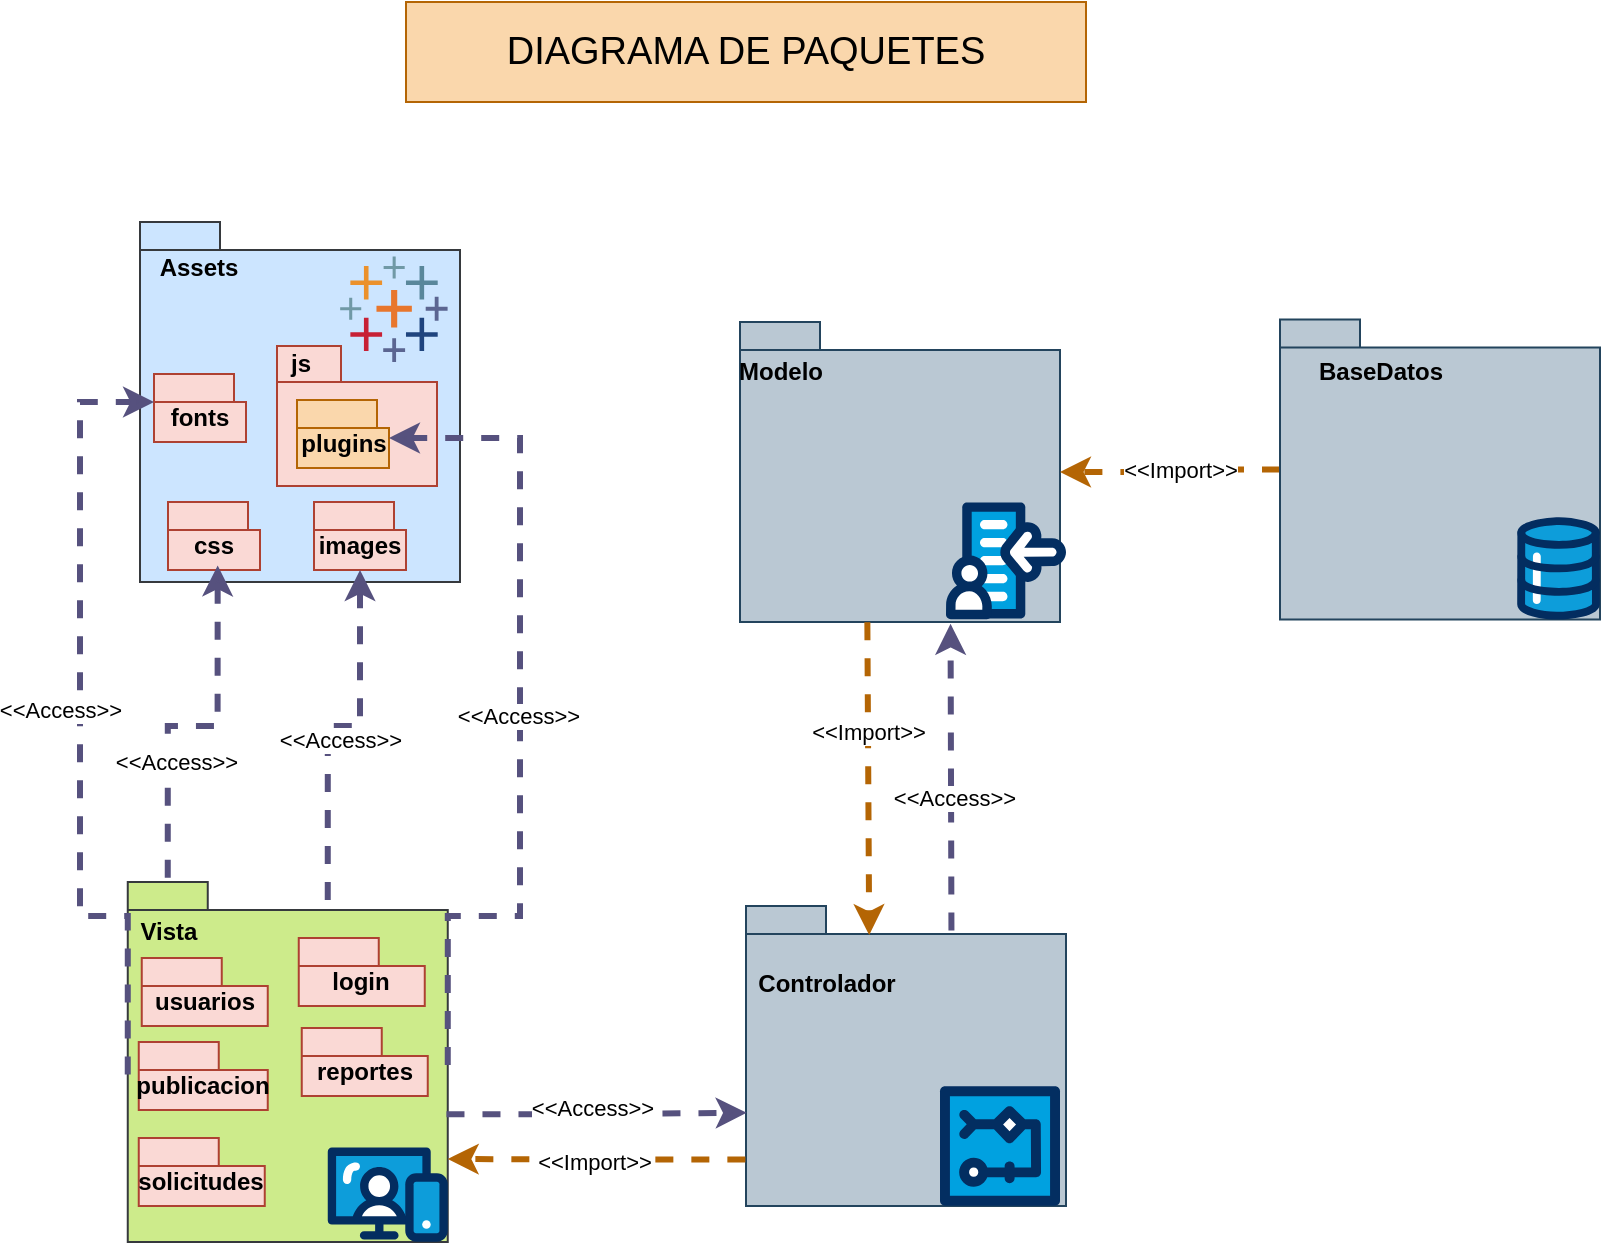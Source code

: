 <mxfile version="24.7.8">
  <diagram name="Página-1" id="YoawoLrymYXlQ8tQijC_">
    <mxGraphModel dx="1035" dy="621" grid="1" gridSize="10" guides="1" tooltips="1" connect="1" arrows="1" fold="1" page="1" pageScale="1" pageWidth="827" pageHeight="1169" math="0" shadow="0">
      <root>
        <mxCell id="0" />
        <mxCell id="1" parent="0" />
        <mxCell id="vnvBuy3ep0F3TSV65M_i-8" value="" style="shape=folder;fontStyle=1;spacingTop=10;tabWidth=40;tabHeight=14;tabPosition=left;html=1;whiteSpace=wrap;fillColor=#cce5ff;strokeColor=#36393d;" vertex="1" parent="1">
          <mxGeometry x="80" y="290" width="160" height="180" as="geometry" />
        </mxCell>
        <mxCell id="vnvBuy3ep0F3TSV65M_i-9" value="&lt;font&gt;Assets&lt;/font&gt;" style="text;align=center;fontStyle=1;verticalAlign=middle;spacingLeft=3;spacingRight=3;strokeColor=none;rotatable=0;points=[[0,0.5],[1,0.5]];portConstraint=eastwest;html=1;fontColor=#000000;" vertex="1" parent="1">
          <mxGeometry x="68.5" y="300" width="80" height="26" as="geometry" />
        </mxCell>
        <mxCell id="vnvBuy3ep0F3TSV65M_i-10" value="&lt;div&gt;&lt;font&gt;fonts&lt;/font&gt;&lt;/div&gt;" style="shape=folder;fontStyle=1;spacingTop=10;tabWidth=40;tabHeight=14;tabPosition=left;html=1;whiteSpace=wrap;fillColor=#fad9d5;strokeColor=#ae4132;fontColor=#000000;" vertex="1" parent="1">
          <mxGeometry x="87" y="366" width="46" height="34" as="geometry" />
        </mxCell>
        <mxCell id="vnvBuy3ep0F3TSV65M_i-11" value="" style="shape=folder;fontStyle=1;spacingTop=10;tabWidth=32;tabHeight=18;tabPosition=left;html=1;whiteSpace=wrap;fillColor=#fad9d5;strokeColor=#ae4132;" vertex="1" parent="1">
          <mxGeometry x="148.5" y="352" width="80" height="70" as="geometry" />
        </mxCell>
        <mxCell id="vnvBuy3ep0F3TSV65M_i-12" value="&lt;div&gt;&lt;font color=&quot;#000000&quot;&gt;css&lt;/font&gt;&lt;/div&gt;" style="shape=folder;fontStyle=1;spacingTop=10;tabWidth=40;tabHeight=14;tabPosition=left;html=1;whiteSpace=wrap;fillColor=#fad9d5;strokeColor=#ae4132;" vertex="1" parent="1">
          <mxGeometry x="94" y="430" width="46" height="34" as="geometry" />
        </mxCell>
        <mxCell id="vnvBuy3ep0F3TSV65M_i-13" value="&lt;div&gt;&lt;font color=&quot;#000000&quot;&gt;images&lt;/font&gt;&lt;/div&gt;" style="shape=folder;fontStyle=1;spacingTop=10;tabWidth=40;tabHeight=14;tabPosition=left;html=1;whiteSpace=wrap;fillColor=#fad9d5;strokeColor=#ae4132;" vertex="1" parent="1">
          <mxGeometry x="167" y="430" width="46" height="34" as="geometry" />
        </mxCell>
        <mxCell id="vnvBuy3ep0F3TSV65M_i-14" value="&lt;div&gt;&lt;font color=&quot;#000000&quot;&gt;plugins&lt;/font&gt;&lt;/div&gt;" style="shape=folder;fontStyle=1;spacingTop=10;tabWidth=40;tabHeight=14;tabPosition=left;html=1;whiteSpace=wrap;fillColor=#fad7ac;strokeColor=#b46504;" vertex="1" parent="1">
          <mxGeometry x="158.5" y="379" width="46" height="34" as="geometry" />
        </mxCell>
        <mxCell id="vnvBuy3ep0F3TSV65M_i-15" value="js" style="text;align=center;fontStyle=1;verticalAlign=middle;spacingLeft=3;spacingRight=3;strokeColor=none;rotatable=0;points=[[0,0.5],[1,0.5]];portConstraint=eastwest;html=1;fontColor=#000000;" vertex="1" parent="1">
          <mxGeometry x="120" y="356" width="80" height="10" as="geometry" />
        </mxCell>
        <mxCell id="vnvBuy3ep0F3TSV65M_i-16" value="" style="shape=folder;fontStyle=1;spacingTop=10;tabWidth=40;tabHeight=14;tabPosition=left;html=1;whiteSpace=wrap;fillColor=#bac8d3;strokeColor=#23445d;" vertex="1" parent="1">
          <mxGeometry x="380" y="340" width="160" height="150" as="geometry" />
        </mxCell>
        <mxCell id="vnvBuy3ep0F3TSV65M_i-17" value="Modelo" style="text;align=center;fontStyle=1;verticalAlign=middle;spacingLeft=3;spacingRight=3;strokeColor=none;rotatable=0;points=[[0,0.5],[1,0.5]];portConstraint=eastwest;html=1;fontColor=#000000;" vertex="1" parent="1">
          <mxGeometry x="360" y="352" width="80" height="26" as="geometry" />
        </mxCell>
        <mxCell id="vnvBuy3ep0F3TSV65M_i-18" value="" style="shape=folder;fontStyle=1;spacingTop=10;tabWidth=40;tabHeight=14;tabPosition=left;html=1;whiteSpace=wrap;fillColor=#cdeb8b;strokeColor=#36393d;" vertex="1" parent="1">
          <mxGeometry x="73.88" y="620" width="160" height="180" as="geometry" />
        </mxCell>
        <mxCell id="vnvBuy3ep0F3TSV65M_i-19" value="Vista" style="text;align=center;fontStyle=1;verticalAlign=middle;spacingLeft=3;spacingRight=3;strokeColor=none;rotatable=0;points=[[0,0.5],[1,0.5]];portConstraint=eastwest;html=1;fontColor=#000000;" vertex="1" parent="1">
          <mxGeometry x="53.88" y="632" width="80" height="26" as="geometry" />
        </mxCell>
        <mxCell id="vnvBuy3ep0F3TSV65M_i-20" value="" style="shape=folder;fontStyle=1;spacingTop=10;tabWidth=40;tabHeight=14;tabPosition=left;html=1;whiteSpace=wrap;fillColor=#bac8d3;strokeColor=#23445d;" vertex="1" parent="1">
          <mxGeometry x="383" y="632" width="160" height="150" as="geometry" />
        </mxCell>
        <mxCell id="vnvBuy3ep0F3TSV65M_i-21" value="Controlador" style="text;align=center;fontStyle=1;verticalAlign=middle;spacingLeft=3;spacingRight=3;strokeColor=none;rotatable=0;points=[[0,0.5],[1,0.5]];portConstraint=eastwest;html=1;fontColor=#000000;" vertex="1" parent="1">
          <mxGeometry x="383" y="658" width="80" height="26" as="geometry" />
        </mxCell>
        <mxCell id="vnvBuy3ep0F3TSV65M_i-22" value="&lt;font style=&quot;font-size: 19px;&quot; color=&quot;#000000&quot;&gt;DIAGRAMA DE PAQUETES&lt;/font&gt;" style="html=1;whiteSpace=wrap;fillColor=#fad7ac;strokeColor=#b46504;" vertex="1" parent="1">
          <mxGeometry x="213" y="180" width="340" height="50" as="geometry" />
        </mxCell>
        <mxCell id="vnvBuy3ep0F3TSV65M_i-23" value="&lt;div&gt;&lt;font&gt;usuarios&lt;/font&gt;&lt;/div&gt;" style="shape=folder;fontStyle=1;spacingTop=10;tabWidth=40;tabHeight=14;tabPosition=left;html=1;whiteSpace=wrap;fillColor=#fad9d5;strokeColor=#ae4132;fontColor=#000000;" vertex="1" parent="1">
          <mxGeometry x="80.88" y="658" width="63" height="34" as="geometry" />
        </mxCell>
        <mxCell id="vnvBuy3ep0F3TSV65M_i-24" value="&lt;div&gt;&lt;font&gt;login&lt;/font&gt;&lt;/div&gt;" style="shape=folder;fontStyle=1;spacingTop=10;tabWidth=40;tabHeight=14;tabPosition=left;html=1;whiteSpace=wrap;fillColor=#fad9d5;strokeColor=#ae4132;fontColor=#000000;" vertex="1" parent="1">
          <mxGeometry x="159.38" y="648" width="63" height="34" as="geometry" />
        </mxCell>
        <mxCell id="vnvBuy3ep0F3TSV65M_i-25" value="&lt;div&gt;&lt;font&gt;publicacion&lt;/font&gt;&lt;/div&gt;" style="shape=folder;fontStyle=1;spacingTop=10;tabWidth=40;tabHeight=14;tabPosition=left;html=1;whiteSpace=wrap;fillColor=#fad9d5;strokeColor=#ae4132;fontColor=#000000;" vertex="1" parent="1">
          <mxGeometry x="79.38" y="700" width="64.5" height="34" as="geometry" />
        </mxCell>
        <mxCell id="vnvBuy3ep0F3TSV65M_i-26" value="&lt;div&gt;&lt;font&gt;reportes&lt;/font&gt;&lt;/div&gt;" style="shape=folder;fontStyle=1;spacingTop=10;tabWidth=40;tabHeight=14;tabPosition=left;html=1;whiteSpace=wrap;fillColor=#fad9d5;strokeColor=#ae4132;fontColor=#000000;" vertex="1" parent="1">
          <mxGeometry x="160.88" y="693" width="63" height="34" as="geometry" />
        </mxCell>
        <mxCell id="vnvBuy3ep0F3TSV65M_i-27" value="&lt;div&gt;&lt;font&gt;solicitudes&lt;/font&gt;&lt;/div&gt;" style="shape=folder;fontStyle=1;spacingTop=10;tabWidth=40;tabHeight=14;tabPosition=left;html=1;whiteSpace=wrap;fillColor=#fad9d5;strokeColor=#ae4132;fontColor=#000000;" vertex="1" parent="1">
          <mxGeometry x="79.38" y="748" width="63" height="34" as="geometry" />
        </mxCell>
        <mxCell id="vnvBuy3ep0F3TSV65M_i-28" style="edgeStyle=orthogonalEdgeStyle;rounded=0;orthogonalLoop=1;jettySize=auto;html=1;entryX=0;entryY=0;entryDx=20;entryDy=0;entryPerimeter=0;dashed=1;exitX=0.54;exitY=0.933;exitDx=0;exitDy=0;exitPerimeter=0;strokeWidth=3;fillColor=#d0cee2;strokeColor=#56517e;startArrow=classic;startFill=1;endArrow=none;endFill=0;" edge="1" parent="1" source="vnvBuy3ep0F3TSV65M_i-12" target="vnvBuy3ep0F3TSV65M_i-18">
          <mxGeometry relative="1" as="geometry" />
        </mxCell>
        <mxCell id="vnvBuy3ep0F3TSV65M_i-29" value="&amp;lt;&amp;lt;Access&amp;gt;&amp;gt;" style="edgeLabel;html=1;align=center;verticalAlign=middle;resizable=0;points=[];" vertex="1" connectable="0" parent="vnvBuy3ep0F3TSV65M_i-28">
          <mxGeometry x="0.0" relative="1" as="geometry">
            <mxPoint x="-10" y="18" as="offset" />
          </mxGeometry>
        </mxCell>
        <mxCell id="vnvBuy3ep0F3TSV65M_i-30" style="edgeStyle=orthogonalEdgeStyle;shape=connector;rounded=0;orthogonalLoop=1;jettySize=auto;html=1;entryX=0;entryY=0;entryDx=100;entryDy=14;entryPerimeter=0;dashed=1;strokeColor=#56517e;align=center;verticalAlign=middle;fontFamily=Helvetica;fontSize=11;fontColor=default;labelBackgroundColor=default;endArrow=none;strokeWidth=3;fillColor=#d0cee2;startArrow=classic;startFill=1;endFill=0;" edge="1" parent="1" source="vnvBuy3ep0F3TSV65M_i-13" target="vnvBuy3ep0F3TSV65M_i-18">
          <mxGeometry relative="1" as="geometry" />
        </mxCell>
        <mxCell id="vnvBuy3ep0F3TSV65M_i-31" value="&amp;lt;&amp;lt;Access&amp;gt;&amp;gt;" style="edgeLabel;html=1;align=center;verticalAlign=middle;resizable=0;points=[];fontFamily=Helvetica;fontSize=11;fontColor=default;labelBackgroundColor=default;" vertex="1" connectable="0" parent="vnvBuy3ep0F3TSV65M_i-30">
          <mxGeometry x="-0.31" y="-2" relative="1" as="geometry">
            <mxPoint x="-8" y="21" as="offset" />
          </mxGeometry>
        </mxCell>
        <mxCell id="vnvBuy3ep0F3TSV65M_i-32" style="edgeStyle=orthogonalEdgeStyle;shape=connector;rounded=0;orthogonalLoop=1;jettySize=auto;html=1;entryX=0;entryY=0;entryDx=0;entryDy=97;entryPerimeter=0;dashed=1;strokeColor=#56517e;align=center;verticalAlign=middle;fontFamily=Helvetica;fontSize=11;fontColor=default;labelBackgroundColor=default;endArrow=none;exitX=0;exitY=0;exitDx=0;exitDy=14;exitPerimeter=0;strokeWidth=3;fillColor=#d0cee2;startArrow=classic;startFill=1;endFill=0;" edge="1" parent="1" source="vnvBuy3ep0F3TSV65M_i-10" target="vnvBuy3ep0F3TSV65M_i-18">
          <mxGeometry relative="1" as="geometry">
            <Array as="points">
              <mxPoint x="50" y="380" />
              <mxPoint x="50" y="637" />
            </Array>
          </mxGeometry>
        </mxCell>
        <mxCell id="vnvBuy3ep0F3TSV65M_i-33" value="&amp;lt;&amp;lt;Access&amp;gt;&amp;gt;" style="edgeLabel;html=1;align=center;verticalAlign=middle;resizable=0;points=[];fontFamily=Helvetica;fontSize=11;fontColor=default;labelBackgroundColor=default;" vertex="1" connectable="0" parent="vnvBuy3ep0F3TSV65M_i-32">
          <mxGeometry x="-0.083" relative="1" as="geometry">
            <mxPoint x="-10" y="8" as="offset" />
          </mxGeometry>
        </mxCell>
        <mxCell id="vnvBuy3ep0F3TSV65M_i-34" style="shape=connector;rounded=0;orthogonalLoop=1;jettySize=auto;html=1;entryX=0;entryY=0;entryDx=160;entryDy=97;entryPerimeter=0;dashed=1;strokeColor=#56517e;align=center;verticalAlign=middle;fontFamily=Helvetica;fontSize=11;fontColor=default;labelBackgroundColor=default;endArrow=none;exitX=0;exitY=0;exitDx=46;exitDy=19;exitPerimeter=0;strokeWidth=3;fillColor=#d0cee2;startArrow=classic;startFill=1;endFill=0;edgeStyle=orthogonalEdgeStyle;" edge="1" parent="1" source="vnvBuy3ep0F3TSV65M_i-14" target="vnvBuy3ep0F3TSV65M_i-18">
          <mxGeometry relative="1" as="geometry">
            <Array as="points">
              <mxPoint x="270" y="398" />
              <mxPoint x="270" y="637" />
            </Array>
          </mxGeometry>
        </mxCell>
        <mxCell id="vnvBuy3ep0F3TSV65M_i-35" value="&amp;lt;&amp;lt;Access&amp;gt;&amp;gt;" style="edgeLabel;html=1;align=center;verticalAlign=middle;resizable=0;points=[];fontFamily=Helvetica;fontSize=11;fontColor=default;labelBackgroundColor=default;" vertex="1" connectable="0" parent="vnvBuy3ep0F3TSV65M_i-34">
          <mxGeometry x="-0.029" y="-1" relative="1" as="geometry">
            <mxPoint as="offset" />
          </mxGeometry>
        </mxCell>
        <mxCell id="vnvBuy3ep0F3TSV65M_i-37" style="edgeStyle=orthogonalEdgeStyle;shape=connector;rounded=0;orthogonalLoop=1;jettySize=auto;html=1;entryX=0.002;entryY=0.689;entryDx=0;entryDy=0;entryPerimeter=0;dashed=1;strokeColor=#56517e;strokeWidth=3;align=center;verticalAlign=middle;fontFamily=Helvetica;fontSize=11;fontColor=default;labelBackgroundColor=default;startArrow=none;startFill=0;endArrow=classic;endFill=1;fillColor=#d0cee2;exitX=0.996;exitY=0.645;exitDx=0;exitDy=0;exitPerimeter=0;" edge="1" parent="1" source="vnvBuy3ep0F3TSV65M_i-18" target="vnvBuy3ep0F3TSV65M_i-20">
          <mxGeometry relative="1" as="geometry" />
        </mxCell>
        <mxCell id="vnvBuy3ep0F3TSV65M_i-38" value="&amp;lt;&amp;lt;Access&amp;gt;&amp;gt;" style="edgeLabel;html=1;align=center;verticalAlign=middle;resizable=0;points=[];fontFamily=Helvetica;fontSize=11;fontColor=default;labelBackgroundColor=default;" vertex="1" connectable="0" parent="vnvBuy3ep0F3TSV65M_i-37">
          <mxGeometry x="-0.211" y="-2" relative="1" as="geometry">
            <mxPoint x="13" y="-5" as="offset" />
          </mxGeometry>
        </mxCell>
        <mxCell id="vnvBuy3ep0F3TSV65M_i-39" style="edgeStyle=orthogonalEdgeStyle;shape=connector;rounded=0;orthogonalLoop=1;jettySize=auto;html=1;entryX=0;entryY=0;entryDx=160;entryDy=138.5;entryPerimeter=0;dashed=1;strokeColor=#b46504;strokeWidth=3;align=center;verticalAlign=middle;fontFamily=Helvetica;fontSize=11;fontColor=default;labelBackgroundColor=default;startArrow=none;startFill=0;endArrow=classic;endFill=1;fillColor=#fad7ac;exitX=-0.002;exitY=0.845;exitDx=0;exitDy=0;exitPerimeter=0;" edge="1" parent="1" source="vnvBuy3ep0F3TSV65M_i-20" target="vnvBuy3ep0F3TSV65M_i-18">
          <mxGeometry relative="1" as="geometry" />
        </mxCell>
        <mxCell id="vnvBuy3ep0F3TSV65M_i-40" value="&amp;lt;&amp;lt;Import&amp;gt;&amp;gt;" style="edgeLabel;html=1;align=center;verticalAlign=middle;resizable=0;points=[];fontFamily=Helvetica;fontSize=11;fontColor=default;labelBackgroundColor=default;" vertex="1" connectable="0" parent="vnvBuy3ep0F3TSV65M_i-39">
          <mxGeometry x="0.104" y="1" relative="1" as="geometry">
            <mxPoint x="6" as="offset" />
          </mxGeometry>
        </mxCell>
        <mxCell id="vnvBuy3ep0F3TSV65M_i-41" style="shape=connector;rounded=0;orthogonalLoop=1;jettySize=auto;html=1;entryX=0.385;entryY=0.097;entryDx=0;entryDy=0;entryPerimeter=0;dashed=1;strokeColor=#b46504;strokeWidth=3;align=center;verticalAlign=middle;fontFamily=Helvetica;fontSize=11;fontColor=default;labelBackgroundColor=default;startArrow=none;startFill=0;endArrow=classic;endFill=1;fillColor=#fad7ac;exitX=0.398;exitY=1.001;exitDx=0;exitDy=0;exitPerimeter=0;" edge="1" parent="1" source="vnvBuy3ep0F3TSV65M_i-16" target="vnvBuy3ep0F3TSV65M_i-20">
          <mxGeometry relative="1" as="geometry" />
        </mxCell>
        <mxCell id="vnvBuy3ep0F3TSV65M_i-42" value="&amp;lt;&amp;lt;Import&amp;gt;&amp;gt;" style="edgeLabel;html=1;align=center;verticalAlign=middle;resizable=0;points=[];fontFamily=Helvetica;fontSize=11;fontColor=default;labelBackgroundColor=default;" vertex="1" connectable="0" parent="vnvBuy3ep0F3TSV65M_i-41">
          <mxGeometry x="-0.306" relative="1" as="geometry">
            <mxPoint as="offset" />
          </mxGeometry>
        </mxCell>
        <mxCell id="vnvBuy3ep0F3TSV65M_i-43" style="shape=connector;rounded=0;orthogonalLoop=1;jettySize=auto;html=1;entryX=0.658;entryY=1.006;entryDx=0;entryDy=0;entryPerimeter=0;dashed=1;strokeColor=#56517e;strokeWidth=3;align=center;verticalAlign=middle;fontFamily=Helvetica;fontSize=11;fontColor=default;labelBackgroundColor=default;startArrow=none;startFill=0;endArrow=classic;endFill=1;fillColor=#d0cee2;exitX=0.642;exitY=0.082;exitDx=0;exitDy=0;exitPerimeter=0;" edge="1" parent="1" source="vnvBuy3ep0F3TSV65M_i-20" target="vnvBuy3ep0F3TSV65M_i-16">
          <mxGeometry relative="1" as="geometry" />
        </mxCell>
        <mxCell id="vnvBuy3ep0F3TSV65M_i-44" value="&amp;lt;&amp;lt;Access&amp;gt;&amp;gt;" style="edgeLabel;html=1;align=center;verticalAlign=middle;resizable=0;points=[];fontFamily=Helvetica;fontSize=11;fontColor=default;labelBackgroundColor=default;" vertex="1" connectable="0" parent="vnvBuy3ep0F3TSV65M_i-43">
          <mxGeometry x="-0.13" y="-1" relative="1" as="geometry">
            <mxPoint as="offset" />
          </mxGeometry>
        </mxCell>
        <mxCell id="vnvBuy3ep0F3TSV65M_i-47" style="edgeStyle=orthogonalEdgeStyle;shape=connector;rounded=0;orthogonalLoop=1;jettySize=auto;html=1;dashed=1;strokeColor=#b46504;strokeWidth=3;align=center;verticalAlign=middle;fontFamily=Helvetica;fontSize=11;fontColor=default;labelBackgroundColor=default;startArrow=none;startFill=0;endArrow=classic;endFill=1;fillColor=#fad7ac;" edge="1" parent="1" source="vnvBuy3ep0F3TSV65M_i-45" target="vnvBuy3ep0F3TSV65M_i-16">
          <mxGeometry relative="1" as="geometry" />
        </mxCell>
        <mxCell id="vnvBuy3ep0F3TSV65M_i-48" value="&amp;lt;&amp;lt;Import&amp;gt;&amp;gt;" style="edgeLabel;html=1;align=center;verticalAlign=middle;resizable=0;points=[];fontFamily=Helvetica;fontSize=11;fontColor=default;labelBackgroundColor=default;" vertex="1" connectable="0" parent="vnvBuy3ep0F3TSV65M_i-47">
          <mxGeometry x="0.045" y="1" relative="1" as="geometry">
            <mxPoint x="7" y="-2" as="offset" />
          </mxGeometry>
        </mxCell>
        <mxCell id="vnvBuy3ep0F3TSV65M_i-45" value="" style="shape=folder;fontStyle=1;spacingTop=10;tabWidth=40;tabHeight=14;tabPosition=left;html=1;whiteSpace=wrap;fillColor=#bac8d3;strokeColor=#23445d;" vertex="1" parent="1">
          <mxGeometry x="650" y="338.8" width="160" height="150" as="geometry" />
        </mxCell>
        <mxCell id="vnvBuy3ep0F3TSV65M_i-46" value="BaseDatos" style="text;align=center;fontStyle=1;verticalAlign=middle;spacingLeft=3;spacingRight=3;strokeColor=none;rotatable=0;points=[[0,0.5],[1,0.5]];portConstraint=eastwest;html=1;fontColor=#000000;" vertex="1" parent="1">
          <mxGeometry x="660" y="352" width="80" height="26" as="geometry" />
        </mxCell>
        <mxCell id="vnvBuy3ep0F3TSV65M_i-49" value="" style="verticalLabelPosition=bottom;aspect=fixed;html=1;shape=mxgraph.salesforce.data;fontFamily=Helvetica;fontSize=11;labelBackgroundColor=default;fillColor=#fad9d5;strokeColor=#ae4132;" vertex="1" parent="1">
          <mxGeometry x="768.53" y="437.6" width="41.47" height="51.2" as="geometry" />
        </mxCell>
        <mxCell id="vnvBuy3ep0F3TSV65M_i-50" value="" style="verticalLabelPosition=bottom;aspect=fixed;html=1;shape=mxgraph.salesforce.web;fontFamily=Helvetica;fontSize=11;fontColor=default;labelBackgroundColor=default;" vertex="1" parent="1">
          <mxGeometry x="173.88" y="752.6" width="60" height="47.4" as="geometry" />
        </mxCell>
        <mxCell id="vnvBuy3ep0F3TSV65M_i-52" value="" style="verticalLabelPosition=bottom;aspect=fixed;html=1;shape=mxgraph.salesforce.analytics;fontFamily=Helvetica;fontSize=11;fontColor=default;labelBackgroundColor=default;" vertex="1" parent="1">
          <mxGeometry x="180" y="307.2" width="53.88" height="52.8" as="geometry" />
        </mxCell>
        <mxCell id="vnvBuy3ep0F3TSV65M_i-54" value="" style="verticalLabelPosition=bottom;aspect=fixed;html=1;shape=mxgraph.salesforce.work_com;fontFamily=Helvetica;fontSize=11;fontColor=default;labelBackgroundColor=default;" vertex="1" parent="1">
          <mxGeometry x="483" y="430" width="60" height="58.8" as="geometry" />
        </mxCell>
        <mxCell id="vnvBuy3ep0F3TSV65M_i-56" value="" style="verticalLabelPosition=bottom;aspect=fixed;html=1;shape=mxgraph.salesforce.workflow;fontFamily=Helvetica;fontSize=11;fontColor=default;labelBackgroundColor=default;" vertex="1" parent="1">
          <mxGeometry x="480" y="722" width="60" height="60" as="geometry" />
        </mxCell>
      </root>
    </mxGraphModel>
  </diagram>
</mxfile>
